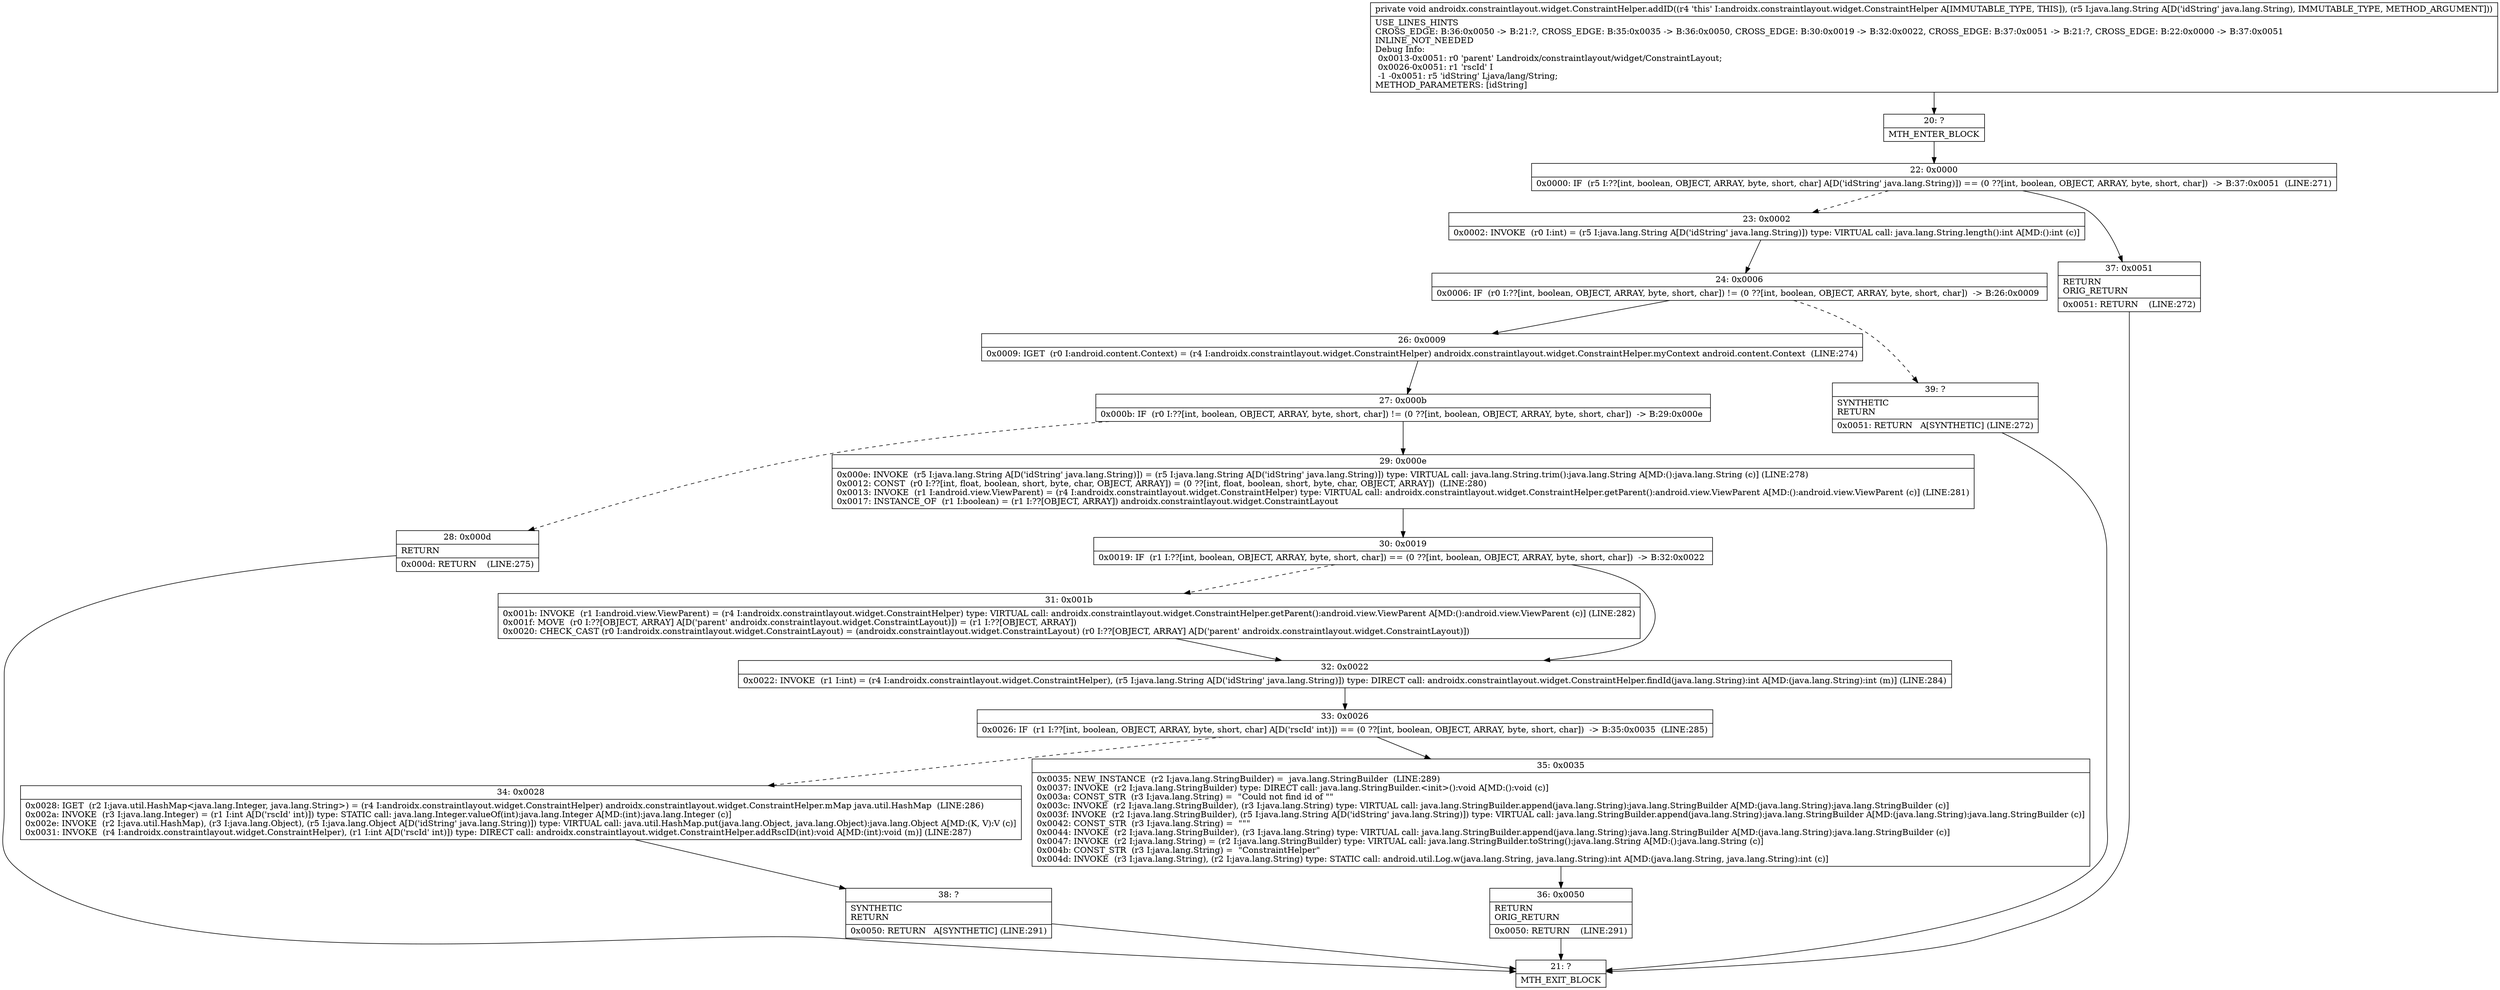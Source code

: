digraph "CFG forandroidx.constraintlayout.widget.ConstraintHelper.addID(Ljava\/lang\/String;)V" {
Node_20 [shape=record,label="{20\:\ ?|MTH_ENTER_BLOCK\l}"];
Node_22 [shape=record,label="{22\:\ 0x0000|0x0000: IF  (r5 I:??[int, boolean, OBJECT, ARRAY, byte, short, char] A[D('idString' java.lang.String)]) == (0 ??[int, boolean, OBJECT, ARRAY, byte, short, char])  \-\> B:37:0x0051  (LINE:271)\l}"];
Node_23 [shape=record,label="{23\:\ 0x0002|0x0002: INVOKE  (r0 I:int) = (r5 I:java.lang.String A[D('idString' java.lang.String)]) type: VIRTUAL call: java.lang.String.length():int A[MD:():int (c)]\l}"];
Node_24 [shape=record,label="{24\:\ 0x0006|0x0006: IF  (r0 I:??[int, boolean, OBJECT, ARRAY, byte, short, char]) != (0 ??[int, boolean, OBJECT, ARRAY, byte, short, char])  \-\> B:26:0x0009 \l}"];
Node_26 [shape=record,label="{26\:\ 0x0009|0x0009: IGET  (r0 I:android.content.Context) = (r4 I:androidx.constraintlayout.widget.ConstraintHelper) androidx.constraintlayout.widget.ConstraintHelper.myContext android.content.Context  (LINE:274)\l}"];
Node_27 [shape=record,label="{27\:\ 0x000b|0x000b: IF  (r0 I:??[int, boolean, OBJECT, ARRAY, byte, short, char]) != (0 ??[int, boolean, OBJECT, ARRAY, byte, short, char])  \-\> B:29:0x000e \l}"];
Node_28 [shape=record,label="{28\:\ 0x000d|RETURN\l|0x000d: RETURN    (LINE:275)\l}"];
Node_21 [shape=record,label="{21\:\ ?|MTH_EXIT_BLOCK\l}"];
Node_29 [shape=record,label="{29\:\ 0x000e|0x000e: INVOKE  (r5 I:java.lang.String A[D('idString' java.lang.String)]) = (r5 I:java.lang.String A[D('idString' java.lang.String)]) type: VIRTUAL call: java.lang.String.trim():java.lang.String A[MD:():java.lang.String (c)] (LINE:278)\l0x0012: CONST  (r0 I:??[int, float, boolean, short, byte, char, OBJECT, ARRAY]) = (0 ??[int, float, boolean, short, byte, char, OBJECT, ARRAY])  (LINE:280)\l0x0013: INVOKE  (r1 I:android.view.ViewParent) = (r4 I:androidx.constraintlayout.widget.ConstraintHelper) type: VIRTUAL call: androidx.constraintlayout.widget.ConstraintHelper.getParent():android.view.ViewParent A[MD:():android.view.ViewParent (c)] (LINE:281)\l0x0017: INSTANCE_OF  (r1 I:boolean) = (r1 I:??[OBJECT, ARRAY]) androidx.constraintlayout.widget.ConstraintLayout \l}"];
Node_30 [shape=record,label="{30\:\ 0x0019|0x0019: IF  (r1 I:??[int, boolean, OBJECT, ARRAY, byte, short, char]) == (0 ??[int, boolean, OBJECT, ARRAY, byte, short, char])  \-\> B:32:0x0022 \l}"];
Node_31 [shape=record,label="{31\:\ 0x001b|0x001b: INVOKE  (r1 I:android.view.ViewParent) = (r4 I:androidx.constraintlayout.widget.ConstraintHelper) type: VIRTUAL call: androidx.constraintlayout.widget.ConstraintHelper.getParent():android.view.ViewParent A[MD:():android.view.ViewParent (c)] (LINE:282)\l0x001f: MOVE  (r0 I:??[OBJECT, ARRAY] A[D('parent' androidx.constraintlayout.widget.ConstraintLayout)]) = (r1 I:??[OBJECT, ARRAY]) \l0x0020: CHECK_CAST (r0 I:androidx.constraintlayout.widget.ConstraintLayout) = (androidx.constraintlayout.widget.ConstraintLayout) (r0 I:??[OBJECT, ARRAY] A[D('parent' androidx.constraintlayout.widget.ConstraintLayout)]) \l}"];
Node_32 [shape=record,label="{32\:\ 0x0022|0x0022: INVOKE  (r1 I:int) = (r4 I:androidx.constraintlayout.widget.ConstraintHelper), (r5 I:java.lang.String A[D('idString' java.lang.String)]) type: DIRECT call: androidx.constraintlayout.widget.ConstraintHelper.findId(java.lang.String):int A[MD:(java.lang.String):int (m)] (LINE:284)\l}"];
Node_33 [shape=record,label="{33\:\ 0x0026|0x0026: IF  (r1 I:??[int, boolean, OBJECT, ARRAY, byte, short, char] A[D('rscId' int)]) == (0 ??[int, boolean, OBJECT, ARRAY, byte, short, char])  \-\> B:35:0x0035  (LINE:285)\l}"];
Node_34 [shape=record,label="{34\:\ 0x0028|0x0028: IGET  (r2 I:java.util.HashMap\<java.lang.Integer, java.lang.String\>) = (r4 I:androidx.constraintlayout.widget.ConstraintHelper) androidx.constraintlayout.widget.ConstraintHelper.mMap java.util.HashMap  (LINE:286)\l0x002a: INVOKE  (r3 I:java.lang.Integer) = (r1 I:int A[D('rscId' int)]) type: STATIC call: java.lang.Integer.valueOf(int):java.lang.Integer A[MD:(int):java.lang.Integer (c)]\l0x002e: INVOKE  (r2 I:java.util.HashMap), (r3 I:java.lang.Object), (r5 I:java.lang.Object A[D('idString' java.lang.String)]) type: VIRTUAL call: java.util.HashMap.put(java.lang.Object, java.lang.Object):java.lang.Object A[MD:(K, V):V (c)]\l0x0031: INVOKE  (r4 I:androidx.constraintlayout.widget.ConstraintHelper), (r1 I:int A[D('rscId' int)]) type: DIRECT call: androidx.constraintlayout.widget.ConstraintHelper.addRscID(int):void A[MD:(int):void (m)] (LINE:287)\l}"];
Node_38 [shape=record,label="{38\:\ ?|SYNTHETIC\lRETURN\l|0x0050: RETURN   A[SYNTHETIC] (LINE:291)\l}"];
Node_35 [shape=record,label="{35\:\ 0x0035|0x0035: NEW_INSTANCE  (r2 I:java.lang.StringBuilder) =  java.lang.StringBuilder  (LINE:289)\l0x0037: INVOKE  (r2 I:java.lang.StringBuilder) type: DIRECT call: java.lang.StringBuilder.\<init\>():void A[MD:():void (c)]\l0x003a: CONST_STR  (r3 I:java.lang.String) =  \"Could not find id of \"\" \l0x003c: INVOKE  (r2 I:java.lang.StringBuilder), (r3 I:java.lang.String) type: VIRTUAL call: java.lang.StringBuilder.append(java.lang.String):java.lang.StringBuilder A[MD:(java.lang.String):java.lang.StringBuilder (c)]\l0x003f: INVOKE  (r2 I:java.lang.StringBuilder), (r5 I:java.lang.String A[D('idString' java.lang.String)]) type: VIRTUAL call: java.lang.StringBuilder.append(java.lang.String):java.lang.StringBuilder A[MD:(java.lang.String):java.lang.StringBuilder (c)]\l0x0042: CONST_STR  (r3 I:java.lang.String) =  \"\"\" \l0x0044: INVOKE  (r2 I:java.lang.StringBuilder), (r3 I:java.lang.String) type: VIRTUAL call: java.lang.StringBuilder.append(java.lang.String):java.lang.StringBuilder A[MD:(java.lang.String):java.lang.StringBuilder (c)]\l0x0047: INVOKE  (r2 I:java.lang.String) = (r2 I:java.lang.StringBuilder) type: VIRTUAL call: java.lang.StringBuilder.toString():java.lang.String A[MD:():java.lang.String (c)]\l0x004b: CONST_STR  (r3 I:java.lang.String) =  \"ConstraintHelper\" \l0x004d: INVOKE  (r3 I:java.lang.String), (r2 I:java.lang.String) type: STATIC call: android.util.Log.w(java.lang.String, java.lang.String):int A[MD:(java.lang.String, java.lang.String):int (c)]\l}"];
Node_36 [shape=record,label="{36\:\ 0x0050|RETURN\lORIG_RETURN\l|0x0050: RETURN    (LINE:291)\l}"];
Node_39 [shape=record,label="{39\:\ ?|SYNTHETIC\lRETURN\l|0x0051: RETURN   A[SYNTHETIC] (LINE:272)\l}"];
Node_37 [shape=record,label="{37\:\ 0x0051|RETURN\lORIG_RETURN\l|0x0051: RETURN    (LINE:272)\l}"];
MethodNode[shape=record,label="{private void androidx.constraintlayout.widget.ConstraintHelper.addID((r4 'this' I:androidx.constraintlayout.widget.ConstraintHelper A[IMMUTABLE_TYPE, THIS]), (r5 I:java.lang.String A[D('idString' java.lang.String), IMMUTABLE_TYPE, METHOD_ARGUMENT]))  | USE_LINES_HINTS\lCROSS_EDGE: B:36:0x0050 \-\> B:21:?, CROSS_EDGE: B:35:0x0035 \-\> B:36:0x0050, CROSS_EDGE: B:30:0x0019 \-\> B:32:0x0022, CROSS_EDGE: B:37:0x0051 \-\> B:21:?, CROSS_EDGE: B:22:0x0000 \-\> B:37:0x0051\lINLINE_NOT_NEEDED\lDebug Info:\l  0x0013\-0x0051: r0 'parent' Landroidx\/constraintlayout\/widget\/ConstraintLayout;\l  0x0026\-0x0051: r1 'rscId' I\l  \-1 \-0x0051: r5 'idString' Ljava\/lang\/String;\lMETHOD_PARAMETERS: [idString]\l}"];
MethodNode -> Node_20;Node_20 -> Node_22;
Node_22 -> Node_23[style=dashed];
Node_22 -> Node_37;
Node_23 -> Node_24;
Node_24 -> Node_26;
Node_24 -> Node_39[style=dashed];
Node_26 -> Node_27;
Node_27 -> Node_28[style=dashed];
Node_27 -> Node_29;
Node_28 -> Node_21;
Node_29 -> Node_30;
Node_30 -> Node_31[style=dashed];
Node_30 -> Node_32;
Node_31 -> Node_32;
Node_32 -> Node_33;
Node_33 -> Node_34[style=dashed];
Node_33 -> Node_35;
Node_34 -> Node_38;
Node_38 -> Node_21;
Node_35 -> Node_36;
Node_36 -> Node_21;
Node_39 -> Node_21;
Node_37 -> Node_21;
}

